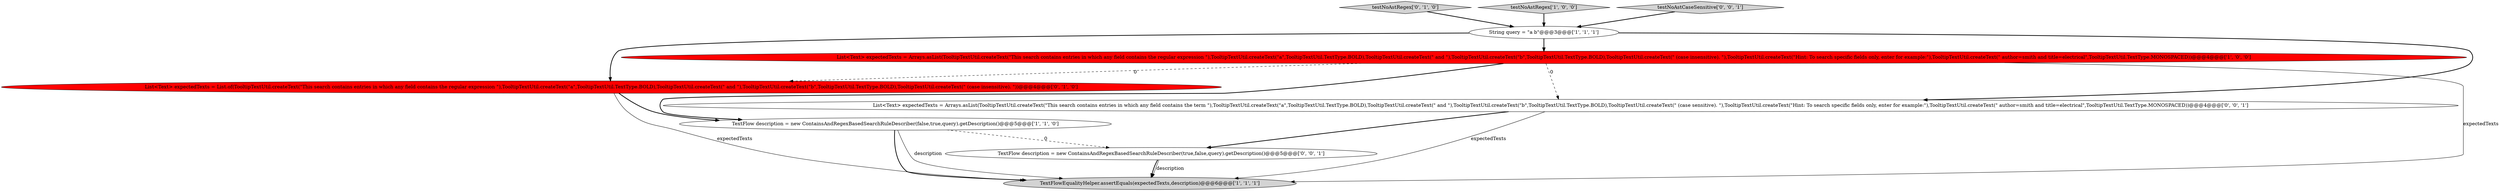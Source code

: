 digraph {
0 [style = filled, label = "TextFlow description = new ContainsAndRegexBasedSearchRuleDescriber(false,true,query).getDescription()@@@5@@@['1', '1', '0']", fillcolor = white, shape = ellipse image = "AAA0AAABBB1BBB"];
5 [style = filled, label = "testNoAstRegex['0', '1', '0']", fillcolor = lightgray, shape = diamond image = "AAA0AAABBB2BBB"];
2 [style = filled, label = "String query = \"a b\"@@@3@@@['1', '1', '1']", fillcolor = white, shape = ellipse image = "AAA0AAABBB1BBB"];
4 [style = filled, label = "testNoAstRegex['1', '0', '0']", fillcolor = lightgray, shape = diamond image = "AAA0AAABBB1BBB"];
1 [style = filled, label = "TextFlowEqualityHelper.assertEquals(expectedTexts,description)@@@6@@@['1', '1', '1']", fillcolor = lightgray, shape = ellipse image = "AAA0AAABBB1BBB"];
9 [style = filled, label = "List<Text> expectedTexts = Arrays.asList(TooltipTextUtil.createText(\"This search contains entries in which any field contains the term \"),TooltipTextUtil.createText(\"a\",TooltipTextUtil.TextType.BOLD),TooltipTextUtil.createText(\" and \"),TooltipTextUtil.createText(\"b\",TooltipTextUtil.TextType.BOLD),TooltipTextUtil.createText(\" (case sensitive). \"),TooltipTextUtil.createText(\"Hint: To search specific fields only, enter for example:\"),TooltipTextUtil.createText(\" author=smith and title=electrical\",TooltipTextUtil.TextType.MONOSPACED))@@@4@@@['0', '0', '1']", fillcolor = white, shape = ellipse image = "AAA0AAABBB3BBB"];
6 [style = filled, label = "List<Text> expectedTexts = List.of(TooltipTextUtil.createText(\"This search contains entries in which any field contains the regular expression \"),TooltipTextUtil.createText(\"a\",TooltipTextUtil.TextType.BOLD),TooltipTextUtil.createText(\" and \"),TooltipTextUtil.createText(\"b\",TooltipTextUtil.TextType.BOLD),TooltipTextUtil.createText(\" (case insensitive). \"))@@@4@@@['0', '1', '0']", fillcolor = red, shape = ellipse image = "AAA1AAABBB2BBB"];
3 [style = filled, label = "List<Text> expectedTexts = Arrays.asList(TooltipTextUtil.createText(\"This search contains entries in which any field contains the regular expression \"),TooltipTextUtil.createText(\"a\",TooltipTextUtil.TextType.BOLD),TooltipTextUtil.createText(\" and \"),TooltipTextUtil.createText(\"b\",TooltipTextUtil.TextType.BOLD),TooltipTextUtil.createText(\" (case insensitive). \"),TooltipTextUtil.createText(\"Hint: To search specific fields only, enter for example:\"),TooltipTextUtil.createText(\" author=smith and title=electrical\",TooltipTextUtil.TextType.MONOSPACED))@@@4@@@['1', '0', '0']", fillcolor = red, shape = ellipse image = "AAA1AAABBB1BBB"];
8 [style = filled, label = "testNoAstCaseSensitive['0', '0', '1']", fillcolor = lightgray, shape = diamond image = "AAA0AAABBB3BBB"];
7 [style = filled, label = "TextFlow description = new ContainsAndRegexBasedSearchRuleDescriber(true,false,query).getDescription()@@@5@@@['0', '0', '1']", fillcolor = white, shape = ellipse image = "AAA0AAABBB3BBB"];
5->2 [style = bold, label=""];
7->1 [style = solid, label="description"];
3->6 [style = dashed, label="0"];
6->0 [style = bold, label=""];
7->1 [style = bold, label=""];
4->2 [style = bold, label=""];
2->9 [style = bold, label=""];
6->1 [style = solid, label="expectedTexts"];
9->1 [style = solid, label="expectedTexts"];
8->2 [style = bold, label=""];
9->7 [style = bold, label=""];
3->9 [style = dashed, label="0"];
0->7 [style = dashed, label="0"];
3->1 [style = solid, label="expectedTexts"];
0->1 [style = bold, label=""];
2->6 [style = bold, label=""];
3->0 [style = bold, label=""];
2->3 [style = bold, label=""];
0->1 [style = solid, label="description"];
}
